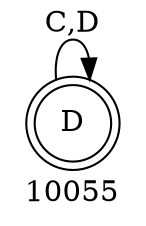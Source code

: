 digraph finite_state_machine {
            rankdir=LR
            size="8,5"
            node [shape = doublecircle]; 0
            node [shape = circle] 
 
0 [label = "D"] 

0 -> 0 [ label = "C,D" ] 

    labelloc="b"
    label = "10055"
    } 
digraph finite_state_machine {
            rankdir=LR
            size="8,5"
            node [shape = doublecircle]; 0
            node [shape = circle] 
 
0 [label = "C"] 

0 -> 0 [ label = "C,D" ] 

    labelloc="b"
    label = "10045"
    } 
digraph finite_state_machine {
            rankdir=LR
            size="8,5"
            node [shape = doublecircle]; 0
            node [shape = circle] 
 
0 [label = "D"] 

0 -> 0 [ label = "C,D" ] 

    labelloc="b"
    label = "9958"
    } 
digraph finite_state_machine {
            rankdir=LR
            size="8,5"
            node [shape = doublecircle]; 0
            node [shape = circle] 
 
0 [label = "C"] 

0 -> 0 [ label = "C,D" ] 

    labelloc="b"
    label = "9939"
    } 
digraph finite_state_machine {
            rankdir=LR
            size="8,5"
            node [shape = doublecircle]; 0
            node [shape = circle] 
 
0 [label = "D"] 

0 -> 0 [ label = "C,D" ] 

    labelloc="b"
    label = "9861"
    } 
digraph finite_state_machine {
            rankdir=LR
            size="8,5"
            node [shape = doublecircle]; 0
            node [shape = circle] 
 
0 [label = "C"] 

0 -> 0 [ label = "C,D" ] 

    labelloc="b"
    label = "9838"
    } 
digraph finite_state_machine {
            rankdir=LR
            size="8,5"
            node [shape = doublecircle]; 0
            node [shape = circle] 
 
0 [label = "D"] 

0 -> 0 [ label = "C,D" ] 

    labelloc="b"
    label = "9758"
    } 
digraph finite_state_machine {
            rankdir=LR
            size="8,5"
            node [shape = doublecircle]; 0
            node [shape = circle] 
 
0 [label = "C"] 

0 -> 0 [ label = "C,D" ] 

    labelloc="b"
    label = "9738"
    } 
digraph finite_state_machine {
            rankdir=LR
            size="8,5"
            node [shape = doublecircle]; 0
            node [shape = circle] 
 
0 [label = "D"] 

0 -> 0 [ label = "C,D" ] 

    labelloc="b"
    label = "9658"
    } 
digraph finite_state_machine {
            rankdir=LR
            size="8,5"
            node [shape = doublecircle]; 0
            node [shape = circle] 
 
0 [label = "C"] 

0 -> 0 [ label = "C,D" ] 

    labelloc="b"
    label = "9639"
    } 
digraph finite_state_machine {
            rankdir=LR
            size="8,5"
            node [shape = doublecircle]; 0
            node [shape = circle] 
 
0 [label = "D"] 

0 -> 0 [ label = "C,D" ] 

    labelloc="b"
    label = "9558"
    } 
digraph finite_state_machine {
            rankdir=LR
            size="8,5"
            node [shape = doublecircle]; 0
            node [shape = circle] 
 
0 [label = "C"] 

0 -> 0 [ label = "C,D" ] 

    labelloc="b"
    label = "9538"
    } 
digraph finite_state_machine {
            rankdir=LR
            size="8,5"
            node [shape = doublecircle]; 0
            node [shape = circle] 
 
0 [label = "D"] 

0 -> 0 [ label = "C,D" ] 

    labelloc="b"
    label = "9461"
    } 
digraph finite_state_machine {
            rankdir=LR
            size="8,5"
            node [shape = doublecircle]; 0
            node [shape = circle] 
 
0 [label = "C"] 

0 -> 0 [ label = "C,D" ] 

    labelloc="b"
    label = "9438"
    } 
digraph finite_state_machine {
            rankdir=LR
            size="8,5"
            node [shape = doublecircle]; 0
            node [shape = circle] 
 
0 [label = "D"] 

0 -> 0 [ label = "C,D" ] 

    labelloc="b"
    label = "9365"
    } 
digraph finite_state_machine {
            rankdir=LR
            size="8,5"
            node [shape = doublecircle]; 0
            node [shape = circle] 
 
0 [label = "C"] 

0 -> 0 [ label = "C,D" ] 

    labelloc="b"
    label = "9332"
    } 
digraph finite_state_machine {
            rankdir=LR
            size="8,5"
            node [shape = doublecircle]; 0
            node [shape = circle] 
 
0 [label = "D"] 

0 -> 0 [ label = "C,D" ] 

    labelloc="b"
    label = "9263"
    } 
digraph finite_state_machine {
            rankdir=LR
            size="8,5"
            node [shape = doublecircle]; 0
            node [shape = circle] 
 
0 [label = "C"] 

0 -> 0 [ label = "C,D" ] 

    labelloc="b"
    label = "9236"
    } 
digraph finite_state_machine {
            rankdir=LR
            size="8,5"
            node [shape = doublecircle]; 0
            node [shape = circle] 
 
0 [label = "D"] 

0 -> 0 [ label = "C,D" ] 

    labelloc="b"
    label = "9166"
    } 
digraph finite_state_machine {
            rankdir=LR
            size="8,5"
            node [shape = doublecircle]; 0
            node [shape = circle] 
 
0 [label = "C"] 

0 -> 0 [ label = "C,D" ] 

    labelloc="b"
    label = "9130"
    } 
digraph finite_state_machine {
            rankdir=LR
            size="8,5"
            node [shape = doublecircle]; 0
            node [shape = circle] 
 
0 [label = "D"] 

0 -> 0 [ label = "C,D" ] 

    labelloc="b"
    label = "9068"
    } 
digraph finite_state_machine {
            rankdir=LR
            size="8,5"
            node [shape = doublecircle]; 0
            node [shape = circle] 
 
0 [label = "C"] 

0 -> 0 [ label = "C,D" ] 

    labelloc="b"
    label = "9029"
    } 
digraph finite_state_machine {
            rankdir=LR
            size="8,5"
            node [shape = doublecircle]; 0
            node [shape = circle] 
 
0 [label = "D"] 

0 -> 0 [ label = "C,D" ] 

    labelloc="b"
    label = "8968"
    } 
digraph finite_state_machine {
            rankdir=LR
            size="8,5"
            node [shape = doublecircle]; 0
            node [shape = circle] 
 
0 [label = "C"] 

0 -> 0 [ label = "C,D" ] 

    labelloc="b"
    label = "8927"
    } 
digraph finite_state_machine {
            rankdir=LR
            size="8,5"
            node [shape = doublecircle]; 0
            node [shape = circle] 
 
0 [label = "D"] 

0 -> 0 [ label = "C,D" ] 

    labelloc="b"
    label = "8868"
    } 
digraph finite_state_machine {
            rankdir=LR
            size="8,5"
            node [shape = doublecircle]; 0
            node [shape = circle] 
 
0 [label = "C"] 

0 -> 0 [ label = "C,D" ] 

    labelloc="b"
    label = "8831"
    } 
digraph finite_state_machine {
            rankdir=LR
            size="8,5"
            node [shape = doublecircle]; 0
            node [shape = circle] 
 
0 [label = "D"] 

0 -> 0 [ label = "C,D" ] 

    labelloc="b"
    label = "8768"
    } 
digraph finite_state_machine {
            rankdir=LR
            size="8,5"
            node [shape = doublecircle]; 0
            node [shape = circle] 
 
0 [label = "C"] 

0 -> 0 [ label = "C,D" ] 

    labelloc="b"
    label = "8730"
    } 
digraph finite_state_machine {
            rankdir=LR
            size="8,5"
            node [shape = doublecircle]; 0
            node [shape = circle] 
 
0 [label = "D"] 

0 -> 0 [ label = "C,D" ] 

    labelloc="b"
    label = "8672"
    } 
digraph finite_state_machine {
            rankdir=LR
            size="8,5"
            node [shape = doublecircle]; 0
            node [shape = circle] 
 
0 [label = "C"] 

0 -> 0 [ label = "C,D" ] 

    labelloc="b"
    label = "8627"
    } 
digraph finite_state_machine {
            rankdir=LR
            size="8,5"
            node [shape = doublecircle]; 0
            node [shape = circle] 
 
0 [label = "D"] 

0 -> 0 [ label = "C,D" ] 

    labelloc="b"
    label = "8575"
    } 
digraph finite_state_machine {
            rankdir=LR
            size="8,5"
            node [shape = doublecircle]; 0
            node [shape = circle] 
 
0 [label = "C"] 

0 -> 0 [ label = "C,D" ] 

    labelloc="b"
    label = "8522"
    } 
digraph finite_state_machine {
            rankdir=LR
            size="8,5"
            node [shape = doublecircle]; 0
            node [shape = circle] 
 
0 [label = "D"] 

0 -> 0 [ label = "C,D" ] 

    labelloc="b"
    label = "8475"
    } 
digraph finite_state_machine {
            rankdir=LR
            size="8,5"
            node [shape = doublecircle]; 0
            node [shape = circle] 
 
0 [label = "C"] 

0 -> 0 [ label = "C,D" ] 

    labelloc="b"
    label = "8422"
    } 
digraph finite_state_machine {
            rankdir=LR
            size="8,5"
            node [shape = doublecircle]; 0
            node [shape = circle] 
 
0 [label = "D"] 

0 -> 0 [ label = "C,D" ] 

    labelloc="b"
    label = "8377"
    } 
digraph finite_state_machine {
            rankdir=LR
            size="8,5"
            node [shape = doublecircle]; 0
            node [shape = circle] 
 
0 [label = "C"] 

0 -> 0 [ label = "C,D" ] 

    labelloc="b"
    label = "8321"
    } 
digraph finite_state_machine {
            rankdir=LR
            size="8,5"
            node [shape = doublecircle]; 0
            node [shape = circle] 
 
0 [label = "D"] 

0 -> 0 [ label = "C,D" ] 

    labelloc="b"
    label = "8279"
    } 
digraph finite_state_machine {
            rankdir=LR
            size="8,5"
            node [shape = doublecircle]; 0
            node [shape = circle] 
 
0 [label = "C"] 

0 -> 0 [ label = "C,D" ] 

    labelloc="b"
    label = "8217"
    } 
digraph finite_state_machine {
            rankdir=LR
            size="8,5"
            node [shape = doublecircle]; 0
            node [shape = circle] 
 
0 [label = "D"] 

0 -> 0 [ label = "C,D" ] 

    labelloc="b"
    label = "8180"
    } 
digraph finite_state_machine {
            rankdir=LR
            size="8,5"
            node [shape = doublecircle]; 0
            node [shape = circle] 
 
0 [label = "C"] 

0 -> 0 [ label = "C,D" ] 

    labelloc="b"
    label = "8116"
    } 
digraph finite_state_machine {
            rankdir=LR
            size="8,5"
            node [shape = doublecircle]; 0
            node [shape = circle] 
 
0 [label = "D"] 

0 -> 0 [ label = "C,D" ] 

    labelloc="b"
    label = "8083"
    } 
digraph finite_state_machine {
            rankdir=LR
            size="8,5"
            node [shape = doublecircle]; 0
            node [shape = circle] 
 
0 [label = "C"] 

0 -> 0 [ label = "C,D" ] 

    labelloc="b"
    label = "8014"
    } 
digraph finite_state_machine {
            rankdir=LR
            size="8,5"
            node [shape = doublecircle]; 0
            node [shape = circle] 
 
0 [label = "D"] 

0 -> 0 [ label = "C,D" ] 

    labelloc="b"
    label = "7980"
    } 
digraph finite_state_machine {
            rankdir=LR
            size="8,5"
            node [shape = doublecircle]; 0
            node [shape = circle] 
 
0 [label = "C"] 

0 -> 0 [ label = "C,D" ] 

    labelloc="b"
    label = "7913"
    } 
digraph finite_state_machine {
            rankdir=LR
            size="8,5"
            node [shape = doublecircle]; 0
            node [shape = circle] 
 
0 [label = "D"] 

0 -> 0 [ label = "C,D" ] 

    labelloc="b"
    label = "7880"
    } 
digraph finite_state_machine {
            rankdir=LR
            size="8,5"
            node [shape = doublecircle]; 0
            node [shape = circle] 
 
0 [label = "C"] 

0 -> 0 [ label = "C,D" ] 

    labelloc="b"
    label = "7815"
    } 
digraph finite_state_machine {
            rankdir=LR
            size="8,5"
            node [shape = doublecircle]; 0
            node [shape = circle] 
 
0 [label = "D"] 

0 -> 0 [ label = "C,D" ] 

    labelloc="b"
    label = "7781"
    } 
digraph finite_state_machine {
            rankdir=LR
            size="8,5"
            node [shape = doublecircle]; 0
            node [shape = circle] 
 
0 [label = "C"] 

0 -> 0 [ label = "C,D" ] 

    labelloc="b"
    label = "7715"
    } 
digraph finite_state_machine {
            rankdir=LR
            size="8,5"
            node [shape = doublecircle]; 0
            node [shape = circle] 
 
0 [label = "D"] 

0 -> 0 [ label = "C,D" ] 

    labelloc="b"
    label = "7682"
    } 
digraph finite_state_machine {
            rankdir=LR
            size="8,5"
            node [shape = doublecircle]; 0
            node [shape = circle] 
 
0 [label = "C"] 

0 -> 0 [ label = "C,D" ] 

    labelloc="b"
    label = "7615"
    } 
digraph finite_state_machine {
            rankdir=LR
            size="8,5"
            node [shape = doublecircle]; 0
            node [shape = circle] 
 
0 [label = "D"] 

0 -> 0 [ label = "C,D" ] 

    labelloc="b"
    label = "7581"
    } 
digraph finite_state_machine {
            rankdir=LR
            size="8,5"
            node [shape = doublecircle]; 0
            node [shape = circle] 
 
0 [label = "C"] 

0 -> 0 [ label = "C,D" ] 

    labelloc="b"
    label = "7516"
    } 
digraph finite_state_machine {
            rankdir=LR
            size="8,5"
            node [shape = doublecircle]; 0
            node [shape = circle] 
 
0 [label = "D"] 

0 -> 0 [ label = "C,D" ] 

    labelloc="b"
    label = "7480"
    } 
digraph finite_state_machine {
            rankdir=LR
            size="8,5"
            node [shape = doublecircle]; 0
            node [shape = circle] 
 
0 [label = "C"] 

0 -> 0 [ label = "C,D" ] 

    labelloc="b"
    label = "7413"
    } 
digraph finite_state_machine {
            rankdir=LR
            size="8,5"
            node [shape = doublecircle]; 0
            node [shape = circle] 
 
0 [label = "D"] 

0 -> 0 [ label = "C,D" ] 

    labelloc="b"
    label = "7382"
    } 
digraph finite_state_machine {
            rankdir=LR
            size="8,5"
            node [shape = doublecircle]; 0
            node [shape = circle] 
 
0 [label = "C"] 

0 -> 0 [ label = "C,D" ] 

    labelloc="b"
    label = "738"
    } 
digraph finite_state_machine {
            rankdir=LR
            size="8,5"
            node [shape = doublecircle]; 0
            node [shape = circle] 
 
0 [label = "D"] 

0 -> 0 [ label = "C,D" ] 

    labelloc="b"
    label = "7282"
    } 
digraph finite_state_machine {
            rankdir=LR
            size="8,5"
            node [shape = doublecircle]; 0
            node [shape = circle] 
 
0 [label = "C"] 

0 -> 0 [ label = "C,D" ] 

    labelloc="b"
    label = "728"
    } 
digraph finite_state_machine {
            rankdir=LR
            size="8,5"
            node [shape = doublecircle]; 0
            node [shape = circle] 
 
0 [label = "D"] 

0 -> 0 [ label = "C,D" ] 

    labelloc="b"
    label = "7183"
    } 
digraph finite_state_machine {
            rankdir=LR
            size="8,5"
            node [shape = doublecircle]; 0
            node [shape = circle] 
 
0 [label = "C"] 

0 -> 0 [ label = "C,D" ] 

    labelloc="b"
    label = "718"
    } 
digraph finite_state_machine {
            rankdir=LR
            size="8,5"
            node [shape = doublecircle]; 0
            node [shape = circle] 
 
0 [label = "D"] 

0 -> 0 [ label = "C,D" ] 

    labelloc="b"
    label = "7078"
    } 
digraph finite_state_machine {
            rankdir=LR
            size="8,5"
            node [shape = doublecircle]; 0
            node [shape = circle] 
 
0 [label = "C"] 

0 -> 0 [ label = "C,D" ] 

    labelloc="b"
    label = "7013"
    } 
digraph finite_state_machine {
            rankdir=LR
            size="8,5"
            node [shape = doublecircle]; 0
            node [shape = circle] 
 
0 [label = "D"] 

0 -> 0 [ label = "C,D" ] 

    labelloc="b"
    label = "6979"
    } 
digraph finite_state_machine {
            rankdir=LR
            size="8,5"
            node [shape = doublecircle]; 0
            node [shape = circle] 
 
0 [label = "C"] 

0 -> 0 [ label = "C,D" ] 

    labelloc="b"
    label = "6913"
    } 
digraph finite_state_machine {
            rankdir=LR
            size="8,5"
            node [shape = doublecircle]; 0
            node [shape = circle] 
 
0 [label = "D"] 

0 -> 0 [ label = "C,D" ] 

    labelloc="b"
    label = "6880"
    } 
digraph finite_state_machine {
            rankdir=LR
            size="8,5"
            node [shape = doublecircle]; 0
            node [shape = circle] 
 
0 [label = "C"] 

0 -> 0 [ label = "C,D" ] 

    labelloc="b"
    label = "6814"
    } 
digraph finite_state_machine {
            rankdir=LR
            size="8,5"
            node [shape = doublecircle]; 0
            node [shape = circle] 
 
0 [label = "D"] 

0 -> 0 [ label = "C,D" ] 

    labelloc="b"
    label = "6784"
    } 
digraph finite_state_machine {
            rankdir=LR
            size="8,5"
            node [shape = doublecircle]; 0
            node [shape = circle] 
 
0 [label = "C"] 

0 -> 0 [ label = "C,D" ] 

    labelloc="b"
    label = "6712"
    } 
digraph finite_state_machine {
            rankdir=LR
            size="8,5"
            node [shape = doublecircle]; 0
            node [shape = circle] 
 
0 [label = "D"] 

0 -> 0 [ label = "C,D" ] 

    labelloc="b"
    label = "6684"
    } 
digraph finite_state_machine {
            rankdir=LR
            size="8,5"
            node [shape = doublecircle]; 0
            node [shape = circle] 
 
0 [label = "C"] 

0 -> 0 [ label = "C,D" ] 

    labelloc="b"
    label = "6610"
    } 
digraph finite_state_machine {
            rankdir=LR
            size="8,5"
            node [shape = doublecircle]; 0
            node [shape = circle] 
 
0 [label = "D"] 

0 -> 0 [ label = "C,D" ] 

    labelloc="b"
    label = "6584"
    } 
digraph finite_state_machine {
            rankdir=LR
            size="8,5"
            node [shape = doublecircle]; 0
            node [shape = circle] 
 
0 [label = "C"] 

0 -> 0 [ label = "C,D" ] 

    labelloc="b"
    label = "6511"
    } 
digraph finite_state_machine {
            rankdir=LR
            size="8,5"
            node [shape = doublecircle]; 0
            node [shape = circle] 
 
0 [label = "D"] 

0 -> 0 [ label = "C,D" ] 

    labelloc="b"
    label = "6482"
    } 
digraph finite_state_machine {
            rankdir=LR
            size="8,5"
            node [shape = doublecircle]; 0
            node [shape = circle] 
 
0 [label = "C"] 

0 -> 0 [ label = "C,D" ] 

    labelloc="b"
    label = "649"
    } 
digraph finite_state_machine {
            rankdir=LR
            size="8,5"
            node [shape = doublecircle]; 0
            node [shape = circle] 
 
0 [label = "D"] 

0 -> 0 [ label = "C,D" ] 

    labelloc="b"
    label = "6382"
    } 
digraph finite_state_machine {
            rankdir=LR
            size="8,5"
            node [shape = doublecircle]; 0
            node [shape = circle] 
 
0 [label = "C"] 

0 -> 0 [ label = "C,D" ] 

    labelloc="b"
    label = "639"
    } 
digraph finite_state_machine {
            rankdir=LR
            size="8,5"
            node [shape = doublecircle]; 0
            node [shape = circle] 
 
0 [label = "D"] 

0 -> 0 [ label = "C,D" ] 

    labelloc="b"
    label = "6278"
    } 
digraph finite_state_machine {
            rankdir=LR
            size="8,5"
            node [shape = doublecircle]; 0
            node [shape = circle] 
 
0 [label = "C"] 

0 -> 0 [ label = "C,D" ] 

    labelloc="b"
    label = "629"
    } 
digraph finite_state_machine {
            rankdir=LR
            size="8,5"
            node [shape = doublecircle]; 0
            node [shape = circle] 
 
0 [label = "D"] 

0 -> 0 [ label = "C,D" ] 

    labelloc="b"
    label = "6178"
    } 
digraph finite_state_machine {
            rankdir=LR
            size="8,5"
            node [shape = doublecircle]; 0
            node [shape = circle] 
 
0 [label = "C"] 

0 -> 0 [ label = "C,D" ] 

    labelloc="b"
    label = "619"
    } 
digraph finite_state_machine {
            rankdir=LR
            size="8,5"
            node [shape = doublecircle]; 0
            node [shape = circle] 
 
0 [label = "D"] 

0 -> 0 [ label = "C,D" ] 

    labelloc="b"
    label = "6079"
    } 
digraph finite_state_machine {
            rankdir=LR
            size="8,5"
            node [shape = doublecircle]; 0
            node [shape = circle] 
 
0 [label = "C"] 

0 -> 0 [ label = "C,D" ] 

    labelloc="b"
    label = "608"
    } 
digraph finite_state_machine {
            rankdir=LR
            size="8,5"
            node [shape = doublecircle]; 0
            node [shape = circle] 
 
0 [label = "D"] 

0 -> 0 [ label = "C,D" ] 

    labelloc="b"
    label = "5978"
    } 
digraph finite_state_machine {
            rankdir=LR
            size="8,5"
            node [shape = doublecircle]; 0
            node [shape = circle] 
 
0 [label = "C"] 

0 -> 0 [ label = "C,D" ] 

    labelloc="b"
    label = "597"
    } 
digraph finite_state_machine {
            rankdir=LR
            size="8,5"
            node [shape = doublecircle]; 0
            node [shape = circle] 
 
0 [label = "D"] 

0 -> 0 [ label = "C,D" ] 

    labelloc="b"
    label = "5877"
    } 
digraph finite_state_machine {
            rankdir=LR
            size="8,5"
            node [shape = doublecircle]; 0
            node [shape = circle] 
 
0 [label = "C"] 

0 -> 0 [ label = "C,D" ] 

    labelloc="b"
    label = "587"
    } 
digraph finite_state_machine {
            rankdir=LR
            size="8,5"
            node [shape = doublecircle]; 0
            node [shape = circle] 
 
0 [label = "D"] 

0 -> 0 [ label = "C,D" ] 

    labelloc="b"
    label = "5779"
    } 
digraph finite_state_machine {
            rankdir=LR
            size="8,5"
            node [shape = doublecircle]; 0
            node [shape = circle] 
 
0 [label = "C"] 

0 -> 0 [ label = "C,D" ] 

    labelloc="b"
    label = "577"
    } 
digraph finite_state_machine {
            rankdir=LR
            size="8,5"
            node [shape = doublecircle]; 0
            node [shape = circle] 
 
0 [label = "D"] 

0 -> 0 [ label = "C,D" ] 

    labelloc="b"
    label = "5678"
    } 
digraph finite_state_machine {
            rankdir=LR
            size="8,5"
            node [shape = doublecircle]; 0
            node [shape = circle] 
 
0 [label = "D"] 
1 [label = "C"] 

0 -> 0 [ label = "C,D" ] 
1 -> 0 [ label = "C" ] 
1 -> 1 [ label = "D" ] 

    labelloc="b"
    label = "566"
    } 
digraph finite_state_machine {
            rankdir=LR
            size="8,5"
            node [shape = doublecircle]; 0
            node [shape = circle] 
 
0 [label = "C"] 

0 -> 0 [ label = "C,D" ] 

    labelloc="b"
    label = "567"
    } 
digraph finite_state_machine {
            rankdir=LR
            size="8,5"
            node [shape = doublecircle]; 0
            node [shape = circle] 
 
0 [label = "D"] 

0 -> 0 [ label = "C,D" ] 

    labelloc="b"
    label = "5579"
    } 
digraph finite_state_machine {
            rankdir=LR
            size="8,5"
            node [shape = doublecircle]; 0
            node [shape = circle] 
 
0 [label = "D"] 
1 [label = "C"] 

0 -> 0 [ label = "C,D" ] 
1 -> 0 [ label = "C" ] 
1 -> 1 [ label = "D" ] 

    labelloc="b"
    label = "557"
    } 
digraph finite_state_machine {
            rankdir=LR
            size="8,5"
            node [shape = doublecircle]; 0
            node [shape = circle] 
 
0 [label = "C"] 

0 -> 0 [ label = "C,D" ] 

    labelloc="b"
    label = "556"
    } 
digraph finite_state_machine {
            rankdir=LR
            size="8,5"
            node [shape = doublecircle]; 0
            node [shape = circle] 
 
0 [label = "D"] 

0 -> 0 [ label = "C,D" ] 

    labelloc="b"
    label = "5476"
    } 
digraph finite_state_machine {
            rankdir=LR
            size="8,5"
            node [shape = doublecircle]; 0
            node [shape = circle] 
 
0 [label = "D"] 
1 [label = "C"] 

0 -> 0 [ label = "C,D" ] 
1 -> 0 [ label = "C" ] 
1 -> 1 [ label = "D" ] 

    labelloc="b"
    label = "548"
    } 
digraph finite_state_machine {
            rankdir=LR
            size="8,5"
            node [shape = doublecircle]; 0
            node [shape = circle] 
 
0 [label = "C"] 

0 -> 0 [ label = "C,D" ] 

    labelloc="b"
    label = "547"
    } 
digraph finite_state_machine {
            rankdir=LR
            size="8,5"
            node [shape = doublecircle]; 0
            node [shape = circle] 
 
0 [label = "D"] 

0 -> 0 [ label = "C,D" ] 

    labelloc="b"
    label = "5375"
    } 
digraph finite_state_machine {
            rankdir=LR
            size="8,5"
            node [shape = doublecircle]; 0
            node [shape = circle] 
 
0 [label = "D"] 
1 [label = "C"] 

0 -> 0 [ label = "C,D" ] 
1 -> 0 [ label = "C" ] 
1 -> 1 [ label = "D" ] 

    labelloc="b"
    label = "5312"
    } 
digraph finite_state_machine {
            rankdir=LR
            size="8,5"
            node [shape = doublecircle]; 0
            node [shape = circle] 
 
0 [label = "D"] 

0 -> 0 [ label = "C,D" ] 

    labelloc="b"
    label = "5275"
    } 
digraph finite_state_machine {
            rankdir=LR
            size="8,5"
            node [shape = doublecircle]; 0
            node [shape = circle] 
 
0 [label = "D"] 
1 [label = "C"] 

0 -> 0 [ label = "C,D" ] 
1 -> 0 [ label = "C" ] 
1 -> 1 [ label = "D" ] 

    labelloc="b"
    label = "529"
    } 
digraph finite_state_machine {
            rankdir=LR
            size="8,5"
            node [shape = doublecircle]; 0
            node [shape = circle] 
 
0 [label = "D"] 

0 -> 0 [ label = "C,D" ] 

    labelloc="b"
    label = "5175"
    } 
digraph finite_state_machine {
            rankdir=LR
            size="8,5"
            node [shape = doublecircle]; 0
            node [shape = circle] 
 
0 [label = "D"] 
1 [label = "C"] 

0 -> 0 [ label = "C,D" ] 
1 -> 0 [ label = "C" ] 
1 -> 1 [ label = "D" ] 

    labelloc="b"
    label = "5110"
    } 
digraph finite_state_machine {
            rankdir=LR
            size="8,5"
            node [shape = doublecircle]; 0
            node [shape = circle] 
 
0 [label = "C"] 

0 -> 0 [ label = "C,D" ] 

    labelloc="b"
    label = "516"
    } 
digraph finite_state_machine {
            rankdir=LR
            size="8,5"
            node [shape = doublecircle]; 0
            node [shape = circle] 
 
0 [label = "D"] 

0 -> 0 [ label = "C,D" ] 

    labelloc="b"
    label = "5078"
    } 
digraph finite_state_machine {
            rankdir=LR
            size="8,5"
            node [shape = doublecircle]; 0
            node [shape = circle] 
 
0 [label = "D"] 
1 [label = "C"] 

0 -> 0 [ label = "C,D" ] 
1 -> 0 [ label = "C" ] 
1 -> 1 [ label = "D" ] 

    labelloc="b"
    label = "5010"
    } 
digraph finite_state_machine {
            rankdir=LR
            size="8,5"
            node [shape = doublecircle]; 0
            node [shape = circle] 
 
0 [label = "D"] 

0 -> 0 [ label = "C,D" ] 

    labelloc="b"
    label = "4978"
    } 
digraph finite_state_machine {
            rankdir=LR
            size="8,5"
            node [shape = doublecircle]; 0
            node [shape = circle] 
 
0 [label = "D"] 
1 [label = "C"] 

0 -> 0 [ label = "C,D" ] 
1 -> 0 [ label = "C" ] 
1 -> 1 [ label = "D" ] 

    labelloc="b"
    label = "4911"
    } 
digraph finite_state_machine {
            rankdir=LR
            size="8,5"
            node [shape = doublecircle]; 0
            node [shape = circle] 
 
0 [label = "D"] 

0 -> 0 [ label = "C,D" ] 

    labelloc="b"
    label = "4879"
    } 
digraph finite_state_machine {
            rankdir=LR
            size="8,5"
            node [shape = doublecircle]; 0
            node [shape = circle] 
 
0 [label = "D"] 
1 [label = "C"] 

0 -> 0 [ label = "C,D" ] 
1 -> 0 [ label = "C" ] 
1 -> 1 [ label = "D" ] 

    labelloc="b"
    label = "489"
    } 
digraph finite_state_machine {
            rankdir=LR
            size="8,5"
            node [shape = doublecircle]; 0
            node [shape = circle] 
 
0 [label = "D"] 

0 -> 0 [ label = "C,D" ] 

    labelloc="b"
    label = "4782"
    } 
digraph finite_state_machine {
            rankdir=LR
            size="8,5"
            node [shape = doublecircle]; 0
            node [shape = circle] 
 
0 [label = "D"] 
1 [label = "C"] 

0 -> 0 [ label = "C,D" ] 
1 -> 0 [ label = "C" ] 
1 -> 1 [ label = "D" ] 

    labelloc="b"
    label = "479"
    } 
digraph finite_state_machine {
            rankdir=LR
            size="8,5"
            node [shape = doublecircle]; 0
            node [shape = circle] 
 
0 [label = "D"] 

0 -> 0 [ label = "C,D" ] 

    labelloc="b"
    label = "4678"
    } 
digraph finite_state_machine {
            rankdir=LR
            size="8,5"
            node [shape = doublecircle]; 0
            node [shape = circle] 
 
0 [label = "D"] 
1 [label = "C"] 

0 -> 0 [ label = "C,D" ] 
1 -> 0 [ label = "C" ] 
1 -> 1 [ label = "D" ] 

    labelloc="b"
    label = "4610"
    } 
digraph finite_state_machine {
            rankdir=LR
            size="8,5"
            node [shape = doublecircle]; 0
            node [shape = circle] 
 
0 [label = "D"] 

0 -> 0 [ label = "C,D" ] 

    labelloc="b"
    label = "4577"
    } 
digraph finite_state_machine {
            rankdir=LR
            size="8,5"
            node [shape = doublecircle]; 0
            node [shape = circle] 
 
0 [label = "D"] 
1 [label = "C"] 

0 -> 0 [ label = "C,D" ] 
1 -> 0 [ label = "C" ] 
1 -> 1 [ label = "D" ] 

    labelloc="b"
    label = "4512"
    } 
digraph finite_state_machine {
            rankdir=LR
            size="8,5"
            node [shape = doublecircle]; 0
            node [shape = circle] 
 
0 [label = "D"] 

0 -> 0 [ label = "C,D" ] 

    labelloc="b"
    label = "4477"
    } 
digraph finite_state_machine {
            rankdir=LR
            size="8,5"
            node [shape = doublecircle]; 0
            node [shape = circle] 
 
0 [label = "D"] 
1 [label = "C"] 

0 -> 0 [ label = "C,D" ] 
1 -> 0 [ label = "C" ] 
1 -> 1 [ label = "D" ] 

    labelloc="b"
    label = "4415"
    } 
digraph finite_state_machine {
            rankdir=LR
            size="8,5"
            node [shape = doublecircle]; 0
            node [shape = circle] 
 
0 [label = "D"] 

0 -> 0 [ label = "C,D" ] 

    labelloc="b"
    label = "4377"
    } 
digraph finite_state_machine {
            rankdir=LR
            size="8,5"
            node [shape = doublecircle]; 0
            node [shape = circle] 
 
0 [label = "D"] 
1 [label = "C"] 

0 -> 0 [ label = "C,D" ] 
1 -> 0 [ label = "C" ] 
1 -> 1 [ label = "D" ] 

    labelloc="b"
    label = "4314"
    } 
digraph finite_state_machine {
            rankdir=LR
            size="8,5"
            node [shape = doublecircle]; 0
            node [shape = circle] 
 
0 [label = "D"] 

0 -> 0 [ label = "C,D" ] 

    labelloc="b"
    label = "4279"
    } 
digraph finite_state_machine {
            rankdir=LR
            size="8,5"
            node [shape = doublecircle]; 0
            node [shape = circle] 
 
0 [label = "D"] 
1 [label = "C"] 

0 -> 0 [ label = "C,D" ] 
1 -> 0 [ label = "C" ] 
1 -> 1 [ label = "D" ] 

    labelloc="b"
    label = "4213"
    } 
digraph finite_state_machine {
            rankdir=LR
            size="8,5"
            node [shape = doublecircle]; 0
            node [shape = circle] 
 
0 [label = "D"] 

0 -> 0 [ label = "C,D" ] 

    labelloc="b"
    label = "4179"
    } 
digraph finite_state_machine {
            rankdir=LR
            size="8,5"
            node [shape = doublecircle]; 0
            node [shape = circle] 
 
0 [label = "D"] 
1 [label = "C"] 

0 -> 0 [ label = "C,D" ] 
1 -> 0 [ label = "C" ] 
1 -> 1 [ label = "D" ] 

    labelloc="b"
    label = "4113"
    } 
digraph finite_state_machine {
            rankdir=LR
            size="8,5"
            node [shape = doublecircle]; 0
            node [shape = circle] 
 
0 [label = "D"] 

0 -> 0 [ label = "C,D" ] 

    labelloc="b"
    label = "4078"
    } 
digraph finite_state_machine {
            rankdir=LR
            size="8,5"
            node [shape = doublecircle]; 0
            node [shape = circle] 
 
0 [label = "D"] 
1 [label = "C"] 

0 -> 0 [ label = "C,D" ] 
1 -> 0 [ label = "C" ] 
1 -> 1 [ label = "D" ] 

    labelloc="b"
    label = "4015"
    } 
digraph finite_state_machine {
            rankdir=LR
            size="8,5"
            node [shape = doublecircle]; 0
            node [shape = circle] 
 
0 [label = "D"] 

0 -> 0 [ label = "C,D" ] 

    labelloc="b"
    label = "3978"
    } 
digraph finite_state_machine {
            rankdir=LR
            size="8,5"
            node [shape = doublecircle]; 0
            node [shape = circle] 
 
0 [label = "D"] 
1 [label = "C"] 

0 -> 0 [ label = "C,D" ] 
1 -> 0 [ label = "C" ] 
1 -> 1 [ label = "D" ] 

    labelloc="b"
    label = "3914"
    } 
digraph finite_state_machine {
            rankdir=LR
            size="8,5"
            node [shape = doublecircle]; 0
            node [shape = circle] 
 
0 [label = "D"] 

0 -> 0 [ label = "C,D" ] 

    labelloc="b"
    label = "3877"
    } 
digraph finite_state_machine {
            rankdir=LR
            size="8,5"
            node [shape = doublecircle]; 0
            node [shape = circle] 
 
0 [label = "D"] 
1 [label = "C"] 

0 -> 0 [ label = "C,D" ] 
1 -> 0 [ label = "C" ] 
1 -> 1 [ label = "D" ] 

    labelloc="b"
    label = "3815"
    } 
digraph finite_state_machine {
            rankdir=LR
            size="8,5"
            node [shape = doublecircle]; 0
            node [shape = circle] 
 
0 [label = "D"] 

0 -> 0 [ label = "C,D" ] 

    labelloc="b"
    label = "3778"
    } 
digraph finite_state_machine {
            rankdir=LR
            size="8,5"
            node [shape = doublecircle]; 0
            node [shape = circle] 
 
0 [label = "D"] 
1 [label = "C"] 

0 -> 0 [ label = "C,D" ] 
1 -> 0 [ label = "C" ] 
1 -> 1 [ label = "D" ] 

    labelloc="b"
    label = "3714"
    } 
digraph finite_state_machine {
            rankdir=LR
            size="8,5"
            node [shape = doublecircle]; 0
            node [shape = circle] 
 
0 [label = "D"] 

0 -> 0 [ label = "C,D" ] 

    labelloc="b"
    label = "3677"
    } 
digraph finite_state_machine {
            rankdir=LR
            size="8,5"
            node [shape = doublecircle]; 0
            node [shape = circle] 
 
0 [label = "D"] 
1 [label = "C"] 

0 -> 0 [ label = "C,D" ] 
1 -> 0 [ label = "C" ] 
1 -> 1 [ label = "D" ] 

    labelloc="b"
    label = "3616"
    } 
digraph finite_state_machine {
            rankdir=LR
            size="8,5"
            node [shape = doublecircle]; 0
            node [shape = circle] 
 
0 [label = "D"] 

0 -> 0 [ label = "C,D" ] 

    labelloc="b"
    label = "3578"
    } 
digraph finite_state_machine {
            rankdir=LR
            size="8,5"
            node [shape = doublecircle]; 0
            node [shape = circle] 
 
0 [label = "D"] 
1 [label = "C"] 

0 -> 0 [ label = "C,D" ] 
1 -> 0 [ label = "C" ] 
1 -> 1 [ label = "D" ] 

    labelloc="b"
    label = "3515"
    } 
digraph finite_state_machine {
            rankdir=LR
            size="8,5"
            node [shape = doublecircle]; 0
            node [shape = circle] 
 
0 [label = "D"] 

0 -> 0 [ label = "C,D" ] 

    labelloc="b"
    label = "3475"
    } 
digraph finite_state_machine {
            rankdir=LR
            size="8,5"
            node [shape = doublecircle]; 0
            node [shape = circle] 
 
0 [label = "D"] 
1 [label = "C"] 

0 -> 0 [ label = "C,D" ] 
1 -> 0 [ label = "C" ] 
1 -> 1 [ label = "D" ] 

    labelloc="b"
    label = "3414"
    } 
digraph finite_state_machine {
            rankdir=LR
            size="8,5"
            node [shape = doublecircle]; 0
            node [shape = circle] 
 
0 [label = "D"] 

0 -> 0 [ label = "C,D" ] 

    labelloc="b"
    label = "3375"
    } 
digraph finite_state_machine {
            rankdir=LR
            size="8,5"
            node [shape = doublecircle]; 0
            node [shape = circle] 
 
0 [label = "D"] 
1 [label = "C"] 

0 -> 0 [ label = "C,D" ] 
1 -> 0 [ label = "C" ] 
1 -> 1 [ label = "D" ] 

    labelloc="b"
    label = "3316"
    } 
digraph finite_state_machine {
            rankdir=LR
            size="8,5"
            node [shape = doublecircle]; 0
            node [shape = circle] 
 
0 [label = "D"] 

0 -> 0 [ label = "C,D" ] 

    labelloc="b"
    label = "3278"
    } 
digraph finite_state_machine {
            rankdir=LR
            size="8,5"
            node [shape = doublecircle]; 0
            node [shape = circle] 
 
0 [label = "D"] 
1 [label = "C"] 

0 -> 0 [ label = "C,D" ] 
1 -> 0 [ label = "C" ] 
1 -> 1 [ label = "D" ] 

    labelloc="b"
    label = "3215"
    } 
digraph finite_state_machine {
            rankdir=LR
            size="8,5"
            node [shape = doublecircle]; 0
            node [shape = circle] 
 
0 [label = "D"] 

0 -> 0 [ label = "C,D" ] 

    labelloc="b"
    label = "3177"
    } 
digraph finite_state_machine {
            rankdir=LR
            size="8,5"
            node [shape = doublecircle]; 0
            node [shape = circle] 
 
0 [label = "D"] 
1 [label = "C"] 

0 -> 0 [ label = "C,D" ] 
1 -> 0 [ label = "C" ] 
1 -> 1 [ label = "D" ] 

    labelloc="b"
    label = "3115"
    } 
digraph finite_state_machine {
            rankdir=LR
            size="8,5"
            node [shape = doublecircle]; 0
            node [shape = circle] 
 
0 [label = "D"] 

0 -> 0 [ label = "C,D" ] 

    labelloc="b"
    label = "3079"
    } 
digraph finite_state_machine {
            rankdir=LR
            size="8,5"
            node [shape = doublecircle]; 0
            node [shape = circle] 
 
0 [label = "D"] 
1 [label = "C"] 

0 -> 0 [ label = "C,D" ] 
1 -> 0 [ label = "C" ] 
1 -> 1 [ label = "D" ] 

    labelloc="b"
    label = "3013"
    } 
digraph finite_state_machine {
            rankdir=LR
            size="8,5"
            node [shape = doublecircle]; 0
            node [shape = circle] 
 
0 [label = "D"] 

0 -> 0 [ label = "C,D" ] 

    labelloc="b"
    label = "2979"
    } 
digraph finite_state_machine {
            rankdir=LR
            size="8,5"
            node [shape = doublecircle]; 0
            node [shape = circle] 
 
0 [label = "D"] 
1 [label = "C"] 

0 -> 0 [ label = "C,D" ] 
1 -> 0 [ label = "C" ] 
1 -> 1 [ label = "D" ] 

    labelloc="b"
    label = "2913"
    } 
digraph finite_state_machine {
            rankdir=LR
            size="8,5"
            node [shape = doublecircle]; 0
            node [shape = circle] 
 
0 [label = "D"] 

0 -> 0 [ label = "C,D" ] 

    labelloc="b"
    label = "2882"
    } 
digraph finite_state_machine {
            rankdir=LR
            size="8,5"
            node [shape = doublecircle]; 0
            node [shape = circle] 
 
0 [label = "D"] 
1 [label = "C"] 

0 -> 0 [ label = "C,D" ] 
1 -> 0 [ label = "C" ] 
1 -> 1 [ label = "D" ] 

    labelloc="b"
    label = "2811"
    } 
digraph finite_state_machine {
            rankdir=LR
            size="8,5"
            node [shape = doublecircle]; 0
            node [shape = circle] 
 
0 [label = "D"] 

0 -> 0 [ label = "C,D" ] 

    labelloc="b"
    label = "2780"
    } 
digraph finite_state_machine {
            rankdir=LR
            size="8,5"
            node [shape = doublecircle]; 0
            node [shape = circle] 
 
0 [label = "D"] 
1 [label = "C"] 

0 -> 0 [ label = "C,D" ] 
1 -> 0 [ label = "C" ] 
1 -> 1 [ label = "D" ] 

    labelloc="b"
    label = "2710"
    } 
digraph finite_state_machine {
            rankdir=LR
            size="8,5"
            node [shape = doublecircle]; 0
            node [shape = circle] 
 
0 [label = "D"] 

0 -> 0 [ label = "C,D" ] 

    labelloc="b"
    label = "2681"
    } 
digraph finite_state_machine {
            rankdir=LR
            size="8,5"
            node [shape = doublecircle]; 0
            node [shape = circle] 
 
0 [label = "D"] 
1 [label = "C"] 

0 -> 0 [ label = "C,D" ] 
1 -> 0 [ label = "C" ] 
1 -> 1 [ label = "D" ] 

    labelloc="b"
    label = "269"
    } 
digraph finite_state_machine {
            rankdir=LR
            size="8,5"
            node [shape = doublecircle]; 0
            node [shape = circle] 
 
0 [label = "D"] 
1 [label = "D"] 

0 -> 0 [ label = "C,D" ] 
1 -> 0 [ label = "C" ] 
1 -> 1 [ label = "D" ] 

    labelloc="b"
    label = "256"
    } 
digraph finite_state_machine {
            rankdir=LR
            size="8,5"
            node [shape = doublecircle]; 0
            node [shape = circle] 
 
0 [label = "D"] 

0 -> 0 [ label = "C,D" ] 

    labelloc="b"
    label = "2582"
    } 
digraph finite_state_machine {
            rankdir=LR
            size="8,5"
            node [shape = doublecircle]; 0
            node [shape = circle] 
 
0 [label = "D"] 
1 [label = "C"] 

0 -> 0 [ label = "C,D" ] 
1 -> 0 [ label = "C" ] 
1 -> 1 [ label = "D" ] 

    labelloc="b"
    label = "259"
    } 
digraph finite_state_machine {
            rankdir=LR
            size="8,5"
            node [shape = doublecircle]; 0
            node [shape = circle] 
 
0 [label = "D"] 
1 [label = "D"] 

0 -> 0 [ label = "C,D" ] 
1 -> 0 [ label = "C" ] 
1 -> 1 [ label = "D" ] 

    labelloc="b"
    label = "246"
    } 
digraph finite_state_machine {
            rankdir=LR
            size="8,5"
            node [shape = doublecircle]; 0
            node [shape = circle] 
 
0 [label = "D"] 

0 -> 0 [ label = "C,D" ] 

    labelloc="b"
    label = "2481"
    } 
digraph finite_state_machine {
            rankdir=LR
            size="8,5"
            node [shape = doublecircle]; 0
            node [shape = circle] 
 
0 [label = "D"] 
1 [label = "C"] 

0 -> 0 [ label = "C,D" ] 
1 -> 0 [ label = "C" ] 
1 -> 1 [ label = "D" ] 

    labelloc="b"
    label = "247"
    } 
digraph finite_state_machine {
            rankdir=LR
            size="8,5"
            node [shape = doublecircle]; 0
            node [shape = circle] 
 
0 [label = "D"] 
1 [label = "D"] 

0 -> 0 [ label = "C,D" ] 
1 -> 0 [ label = "C" ] 
1 -> 1 [ label = "D" ] 

    labelloc="b"
    label = "236"
    } 
digraph finite_state_machine {
            rankdir=LR
            size="8,5"
            node [shape = doublecircle]; 0
            node [shape = circle] 
 
0 [label = "D"] 

0 -> 0 [ label = "C,D" ] 

    labelloc="b"
    label = "2382"
    } 
digraph finite_state_machine {
            rankdir=LR
            size="8,5"
            node [shape = doublecircle]; 0
            node [shape = circle] 
 
0 [label = "D"] 
1 [label = "C"] 

0 -> 0 [ label = "C,D" ] 
1 -> 0 [ label = "C" ] 
1 -> 1 [ label = "D" ] 

    labelloc="b"
    label = "236"
    } 
digraph finite_state_machine {
            rankdir=LR
            size="8,5"
            node [shape = doublecircle]; 0
            node [shape = circle] 
 
0 [label = "D"] 
1 [label = "D"] 

0 -> 0 [ label = "C,D" ] 
1 -> 0 [ label = "C" ] 
1 -> 1 [ label = "D" ] 

    labelloc="b"
    label = "227"
    } 
digraph finite_state_machine {
            rankdir=LR
            size="8,5"
            node [shape = doublecircle]; 0
            node [shape = circle] 
 
0 [label = "D"] 

0 -> 0 [ label = "C,D" ] 

    labelloc="b"
    label = "2287"
    } 
digraph finite_state_machine {
            rankdir=LR
            size="8,5"
            node [shape = doublecircle]; 0
            node [shape = circle] 
 
0 [label = "D"] 
1 [label = "D"] 

0 -> 0 [ label = "C,D" ] 
1 -> 0 [ label = "C" ] 
1 -> 1 [ label = "D" ] 

    labelloc="b"
    label = "218"
    } 
digraph finite_state_machine {
            rankdir=LR
            size="8,5"
            node [shape = doublecircle]; 0
            node [shape = circle] 
 
0 [label = "D"] 

0 -> 0 [ label = "C,D" ] 

    labelloc="b"
    label = "2182"
    } 
digraph finite_state_machine {
            rankdir=LR
            size="8,5"
            node [shape = doublecircle]; 0
            node [shape = circle] 
 
0 [label = "D"] 
1 [label = "D"] 

0 -> 0 [ label = "C,D" ] 
1 -> 0 [ label = "C" ] 
1 -> 1 [ label = "D" ] 

    labelloc="b"
    label = "207"
    } 
digraph finite_state_machine {
            rankdir=LR
            size="8,5"
            node [shape = doublecircle]; 0
            node [shape = circle] 
 
0 [label = "D"] 

0 -> 0 [ label = "C,D" ] 

    labelloc="b"
    label = "2084"
    } 
digraph finite_state_machine {
            rankdir=LR
            size="8,5"
            node [shape = doublecircle]; 0
            node [shape = circle] 
 
0 [label = "D"] 
1 [label = "D"] 

0 -> 0 [ label = "C,D" ] 
1 -> 0 [ label = "C" ] 
1 -> 1 [ label = "D" ] 

    labelloc="b"
    label = "198"
    } 
digraph finite_state_machine {
            rankdir=LR
            size="8,5"
            node [shape = doublecircle]; 0
            node [shape = circle] 
 
0 [label = "D"] 

0 -> 0 [ label = "C,D" ] 

    labelloc="b"
    label = "1983"
    } 
digraph finite_state_machine {
            rankdir=LR
            size="8,5"
            node [shape = doublecircle]; 0
            node [shape = circle] 
 
0 [label = "D"] 
1 [label = "D"] 

0 -> 0 [ label = "C,D" ] 
1 -> 0 [ label = "C" ] 
1 -> 1 [ label = "D" ] 

    labelloc="b"
    label = "187"
    } 
digraph finite_state_machine {
            rankdir=LR
            size="8,5"
            node [shape = doublecircle]; 0
            node [shape = circle] 
 
0 [label = "D"] 

0 -> 0 [ label = "C,D" ] 

    labelloc="b"
    label = "1884"
    } 
digraph finite_state_machine {
            rankdir=LR
            size="8,5"
            node [shape = doublecircle]; 0
            node [shape = circle] 
 
0 [label = "D"] 
1 [label = "D"] 

0 -> 0 [ label = "C,D" ] 
1 -> 0 [ label = "C" ] 
1 -> 1 [ label = "D" ] 

    labelloc="b"
    label = "176"
    } 
digraph finite_state_machine {
            rankdir=LR
            size="8,5"
            node [shape = doublecircle]; 0
            node [shape = circle] 
 
0 [label = "D"] 

0 -> 0 [ label = "C,D" ] 

    labelloc="b"
    label = "1785"
    } 
digraph finite_state_machine {
            rankdir=LR
            size="8,5"
            node [shape = doublecircle]; 0
            node [shape = circle] 
 
0 [label = "D"] 
1 [label = "D"] 

0 -> 0 [ label = "C,D" ] 
1 -> 0 [ label = "C" ] 
1 -> 1 [ label = "D" ] 

    labelloc="b"
    label = "166"
    } 
digraph finite_state_machine {
            rankdir=LR
            size="8,5"
            node [shape = doublecircle]; 0
            node [shape = circle] 
 
0 [label = "D"] 

0 -> 0 [ label = "C,D" ] 

    labelloc="b"
    label = "1682"
    } 
digraph finite_state_machine {
            rankdir=LR
            size="8,5"
            node [shape = doublecircle]; 0
            node [shape = circle] 
 
0 [label = "D"] 

0 -> 0 [ label = "C,D" ] 

    labelloc="b"
    label = "1584"
    } 
digraph finite_state_machine {
            rankdir=LR
            size="8,5"
            node [shape = doublecircle]; 0
            node [shape = circle] 
 
0 [label = "D"] 

0 -> 0 [ label = "C,D" ] 

    labelloc="b"
    label = "1484"
    } 
digraph finite_state_machine {
            rankdir=LR
            size="8,5"
            node [shape = doublecircle]; 0
            node [shape = circle] 
 
0 [label = "D"] 

0 -> 0 [ label = "C,D" ] 

    labelloc="b"
    label = "1383"
    } 
digraph finite_state_machine {
            rankdir=LR
            size="8,5"
            node [shape = doublecircle]; 0
            node [shape = circle] 
 
0 [label = "D"] 
1 [label = "C"] 

0 -> 0 [ label = "C,D" ] 
1 -> 0 [ label = "C" ] 
1 -> 1 [ label = "D" ] 

    labelloc="b"
    label = "137"
    } 
digraph finite_state_machine {
            rankdir=LR
            size="8,5"
            node [shape = doublecircle]; 0
            node [shape = circle] 
 
0 [label = "D"] 

0 -> 0 [ label = "C,D" ] 

    labelloc="b"
    label = "1283"
    } 
digraph finite_state_machine {
            rankdir=LR
            size="8,5"
            node [shape = doublecircle]; 0
            node [shape = circle] 
 
0 [label = "D"] 
1 [label = "C"] 

0 -> 0 [ label = "C,D" ] 
1 -> 0 [ label = "C" ] 
1 -> 1 [ label = "D" ] 

    labelloc="b"
    label = "129"
    } 
digraph finite_state_machine {
            rankdir=LR
            size="8,5"
            node [shape = doublecircle]; 0
            node [shape = circle] 
 
0 [label = "D"] 

0 -> 0 [ label = "C,D" ] 

    labelloc="b"
    label = "1183"
    } 
digraph finite_state_machine {
            rankdir=LR
            size="8,5"
            node [shape = doublecircle]; 0
            node [shape = circle] 
 
0 [label = "D"] 
1 [label = "C"] 

0 -> 0 [ label = "C,D" ] 
1 -> 0 [ label = "C" ] 
1 -> 1 [ label = "D" ] 

    labelloc="b"
    label = "118"
    } 
digraph finite_state_machine {
            rankdir=LR
            size="8,5"
            node [shape = doublecircle]; 0
            node [shape = circle] 
 
0 [label = "D"] 

0 -> 0 [ label = "C,D" ] 

    labelloc="b"
    label = "1083"
    } 
digraph finite_state_machine {
            rankdir=LR
            size="8,5"
            node [shape = doublecircle]; 0
            node [shape = circle] 
 
0 [label = "D"] 
1 [label = "C"] 

0 -> 0 [ label = "C,D" ] 
1 -> 0 [ label = "C" ] 
1 -> 1 [ label = "D" ] 

    labelloc="b"
    label = "108"
    } 
digraph finite_state_machine {
            rankdir=LR
            size="8,5"
            node [shape = doublecircle]; 0
            node [shape = circle] 
 
0 [label = "D"] 

0 -> 0 [ label = "C,D" ] 

    labelloc="b"
    label = "983"
    } 
digraph finite_state_machine {
            rankdir=LR
            size="8,5"
            node [shape = doublecircle]; 0
            node [shape = circle] 
 
0 [label = "D"] 
1 [label = "C"] 

0 -> 0 [ label = "C,D" ] 
1 -> 0 [ label = "C" ] 
1 -> 1 [ label = "D" ] 

    labelloc="b"
    label = "97"
    } 
digraph finite_state_machine {
            rankdir=LR
            size="8,5"
            node [shape = doublecircle]; 0
            node [shape = circle] 
 
0 [label = "D"] 

0 -> 0 [ label = "C,D" ] 

    labelloc="b"
    label = "882"
    } 
digraph finite_state_machine {
            rankdir=LR
            size="8,5"
            node [shape = doublecircle]; 0
            node [shape = circle] 
 
0 [label = "D"] 
1 [label = "C"] 

0 -> 0 [ label = "C,D" ] 
1 -> 0 [ label = "C" ] 
1 -> 1 [ label = "D" ] 

    labelloc="b"
    label = "87"
    } 
digraph finite_state_machine {
            rankdir=LR
            size="8,5"
            node [shape = doublecircle]; 0
            node [shape = circle] 
 
0 [label = "D"] 

0 -> 0 [ label = "C,D" ] 

    labelloc="b"
    label = "783"
    } 
digraph finite_state_machine {
            rankdir=LR
            size="8,5"
            node [shape = doublecircle]; 0
            node [shape = circle] 
 
0 [label = "D"] 
1 [label = "C"] 

0 -> 0 [ label = "C,D" ] 
1 -> 0 [ label = "C" ] 
1 -> 1 [ label = "D" ] 

    labelloc="b"
    label = "77"
    } 
digraph finite_state_machine {
            rankdir=LR
            size="8,5"
            node [shape = doublecircle]; 0
            node [shape = circle] 
 
0 [label = "D"] 

0 -> 0 [ label = "C,D" ] 

    labelloc="b"
    label = "684"
    } 
digraph finite_state_machine {
            rankdir=LR
            size="8,5"
            node [shape = doublecircle]; 0
            node [shape = circle] 
 
0 [label = "D"] 
1 [label = "C"] 

0 -> 0 [ label = "C,D" ] 
1 -> 0 [ label = "C" ] 
1 -> 1 [ label = "D" ] 

    labelloc="b"
    label = "68"
    } 
digraph finite_state_machine {
            rankdir=LR
            size="8,5"
            node [shape = doublecircle]; 0
            node [shape = circle] 
 
0 [label = "D"] 

0 -> 0 [ label = "C,D" ] 

    labelloc="b"
    label = "586"
    } 
digraph finite_state_machine {
            rankdir=LR
            size="8,5"
            node [shape = doublecircle]; 0
            node [shape = circle] 
 
0 [label = "D"] 
1 [label = "C"] 

0 -> 0 [ label = "C,D" ] 
1 -> 0 [ label = "C" ] 
1 -> 1 [ label = "D" ] 

    labelloc="b"
    label = "58"
    } 
digraph finite_state_machine {
            rankdir=LR
            size="8,5"
            node [shape = doublecircle]; 0
            node [shape = circle] 
 
0 [label = "D"] 

0 -> 0 [ label = "C,D" ] 

    labelloc="b"
    label = "485"
    } 
digraph finite_state_machine {
            rankdir=LR
            size="8,5"
            node [shape = doublecircle]; 0
            node [shape = circle] 
 
0 [label = "D"] 
1 [label = "C"] 

0 -> 0 [ label = "C,D" ] 
1 -> 0 [ label = "C" ] 
1 -> 1 [ label = "D" ] 

    labelloc="b"
    label = "47"
    } 
digraph finite_state_machine {
            rankdir=LR
            size="8,5"
            node [shape = doublecircle]; 0
            node [shape = circle] 
 
0 [label = "D"] 

0 -> 0 [ label = "C,D" ] 

    labelloc="b"
    label = "387"
    } 
digraph finite_state_machine {
            rankdir=LR
            size="8,5"
            node [shape = doublecircle]; 0
            node [shape = circle] 
 
0 [label = "D"] 

0 -> 0 [ label = "C,D" ] 

    labelloc="b"
    label = "285"
    } 
digraph finite_state_machine {
            rankdir=LR
            size="8,5"
            node [shape = doublecircle]; 0
            node [shape = circle] 
 
0 [label = "D"] 

0 -> 0 [ label = "C,D" ] 

    labelloc="b"
    label = "184"
    } 
digraph finite_state_machine {
            rankdir=LR
            size="8,5"
            node [shape = doublecircle]; 0
            node [shape = circle] 
 
0 [label = "D"] 
1 [label = "C"] 

0 -> 0 [ label = "C,D" ] 
1 -> 0 [ label = "C" ] 
1 -> 1 [ label = "D" ] 

    labelloc="b"
    label = "17"
    } 
